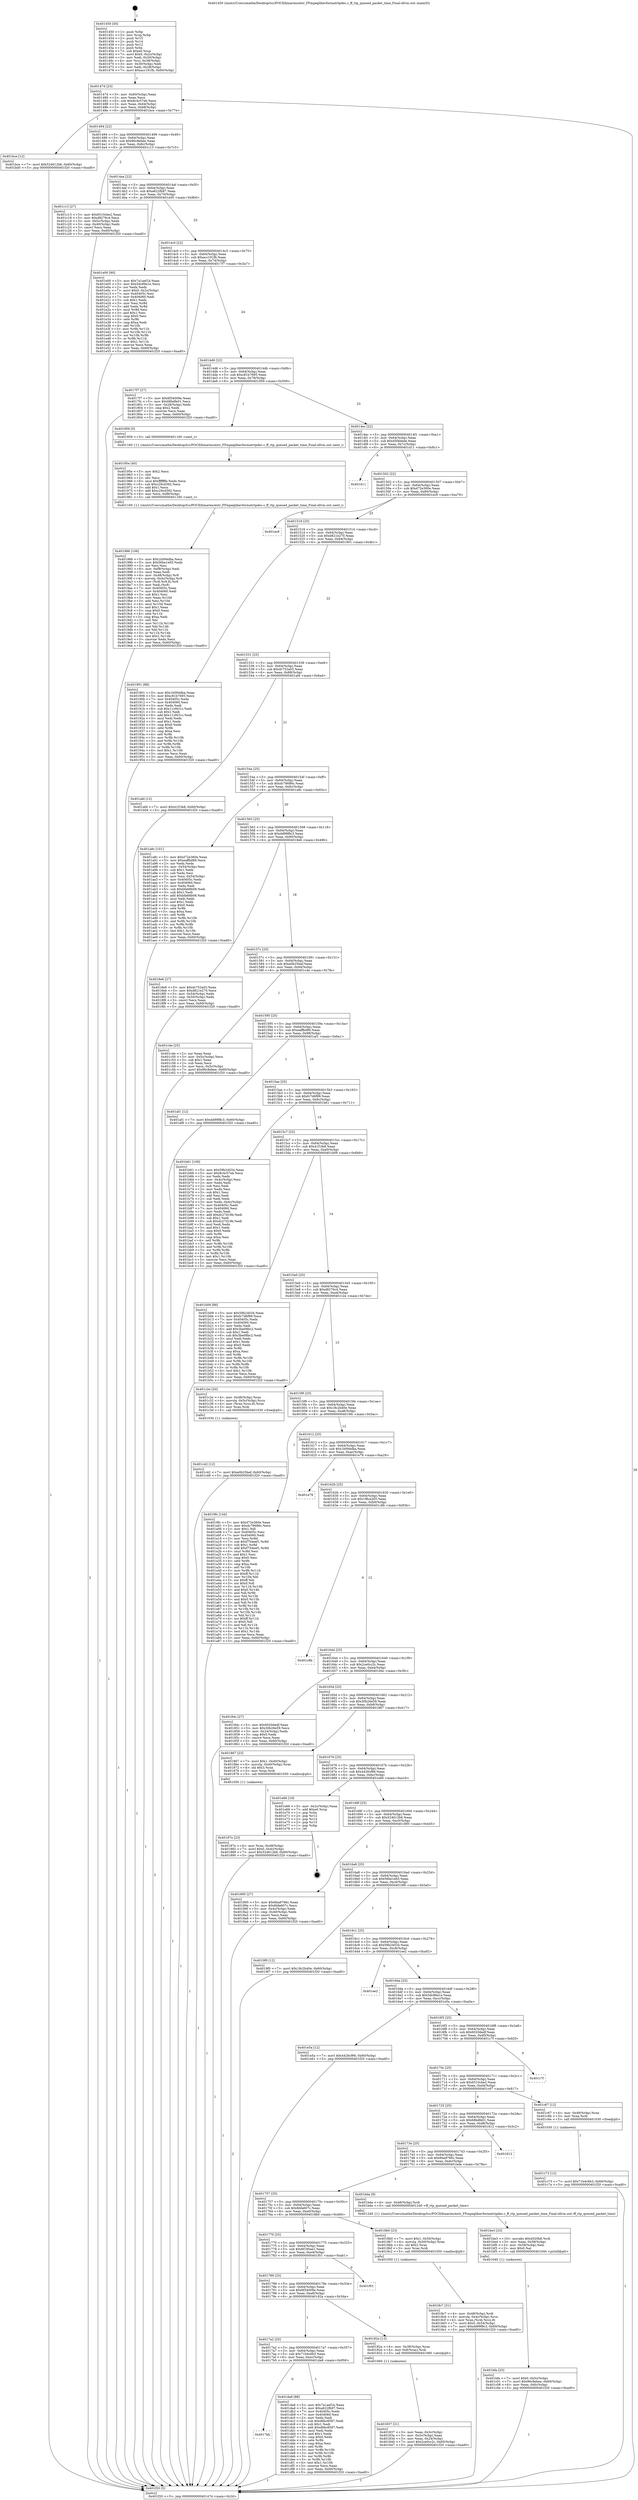 digraph "0x401450" {
  label = "0x401450 (/mnt/c/Users/mathe/Desktop/tcc/POCII/binaries/extr_FFmpeglibavformatrtpdec.c_ff_rtp_queued_packet_time_Final-ollvm.out::main(0))"
  labelloc = "t"
  node[shape=record]

  Entry [label="",width=0.3,height=0.3,shape=circle,fillcolor=black,style=filled]
  "0x40147d" [label="{
     0x40147d [23]\l
     | [instrs]\l
     &nbsp;&nbsp;0x40147d \<+3\>: mov -0x60(%rbp),%eax\l
     &nbsp;&nbsp;0x401480 \<+2\>: mov %eax,%ecx\l
     &nbsp;&nbsp;0x401482 \<+6\>: sub $0x8c4c57eb,%ecx\l
     &nbsp;&nbsp;0x401488 \<+3\>: mov %eax,-0x64(%rbp)\l
     &nbsp;&nbsp;0x40148b \<+3\>: mov %ecx,-0x68(%rbp)\l
     &nbsp;&nbsp;0x40148e \<+6\>: je 0000000000401bce \<main+0x77e\>\l
  }"]
  "0x401bce" [label="{
     0x401bce [12]\l
     | [instrs]\l
     &nbsp;&nbsp;0x401bce \<+7\>: movl $0x524612b6,-0x60(%rbp)\l
     &nbsp;&nbsp;0x401bd5 \<+5\>: jmp 0000000000401f20 \<main+0xad0\>\l
  }"]
  "0x401494" [label="{
     0x401494 [22]\l
     | [instrs]\l
     &nbsp;&nbsp;0x401494 \<+5\>: jmp 0000000000401499 \<main+0x49\>\l
     &nbsp;&nbsp;0x401499 \<+3\>: mov -0x64(%rbp),%eax\l
     &nbsp;&nbsp;0x40149c \<+5\>: sub $0x96c8ebee,%eax\l
     &nbsp;&nbsp;0x4014a1 \<+3\>: mov %eax,-0x6c(%rbp)\l
     &nbsp;&nbsp;0x4014a4 \<+6\>: je 0000000000401c13 \<main+0x7c3\>\l
  }"]
  Exit [label="",width=0.3,height=0.3,shape=circle,fillcolor=black,style=filled,peripheries=2]
  "0x401c13" [label="{
     0x401c13 [27]\l
     | [instrs]\l
     &nbsp;&nbsp;0x401c13 \<+5\>: mov $0x6510cbe2,%eax\l
     &nbsp;&nbsp;0x401c18 \<+5\>: mov $0xd8276c4,%ecx\l
     &nbsp;&nbsp;0x401c1d \<+3\>: mov -0x5c(%rbp),%edx\l
     &nbsp;&nbsp;0x401c20 \<+3\>: cmp -0x40(%rbp),%edx\l
     &nbsp;&nbsp;0x401c23 \<+3\>: cmovl %ecx,%eax\l
     &nbsp;&nbsp;0x401c26 \<+3\>: mov %eax,-0x60(%rbp)\l
     &nbsp;&nbsp;0x401c29 \<+5\>: jmp 0000000000401f20 \<main+0xad0\>\l
  }"]
  "0x4014aa" [label="{
     0x4014aa [22]\l
     | [instrs]\l
     &nbsp;&nbsp;0x4014aa \<+5\>: jmp 00000000004014af \<main+0x5f\>\l
     &nbsp;&nbsp;0x4014af \<+3\>: mov -0x64(%rbp),%eax\l
     &nbsp;&nbsp;0x4014b2 \<+5\>: sub $0xa622fb97,%eax\l
     &nbsp;&nbsp;0x4014b7 \<+3\>: mov %eax,-0x70(%rbp)\l
     &nbsp;&nbsp;0x4014ba \<+6\>: je 0000000000401e00 \<main+0x9b0\>\l
  }"]
  "0x4017bb" [label="{
     0x4017bb\l
  }", style=dashed]
  "0x401e00" [label="{
     0x401e00 [90]\l
     | [instrs]\l
     &nbsp;&nbsp;0x401e00 \<+5\>: mov $0x7a1aef1b,%eax\l
     &nbsp;&nbsp;0x401e05 \<+5\>: mov $0x5dc89a1e,%ecx\l
     &nbsp;&nbsp;0x401e0a \<+2\>: xor %edx,%edx\l
     &nbsp;&nbsp;0x401e0c \<+7\>: movl $0x0,-0x2c(%rbp)\l
     &nbsp;&nbsp;0x401e13 \<+7\>: mov 0x40405c,%esi\l
     &nbsp;&nbsp;0x401e1a \<+7\>: mov 0x404060,%edi\l
     &nbsp;&nbsp;0x401e21 \<+3\>: sub $0x1,%edx\l
     &nbsp;&nbsp;0x401e24 \<+3\>: mov %esi,%r8d\l
     &nbsp;&nbsp;0x401e27 \<+3\>: add %edx,%r8d\l
     &nbsp;&nbsp;0x401e2a \<+4\>: imul %r8d,%esi\l
     &nbsp;&nbsp;0x401e2e \<+3\>: and $0x1,%esi\l
     &nbsp;&nbsp;0x401e31 \<+3\>: cmp $0x0,%esi\l
     &nbsp;&nbsp;0x401e34 \<+4\>: sete %r9b\l
     &nbsp;&nbsp;0x401e38 \<+3\>: cmp $0xa,%edi\l
     &nbsp;&nbsp;0x401e3b \<+4\>: setl %r10b\l
     &nbsp;&nbsp;0x401e3f \<+3\>: mov %r9b,%r11b\l
     &nbsp;&nbsp;0x401e42 \<+3\>: and %r10b,%r11b\l
     &nbsp;&nbsp;0x401e45 \<+3\>: xor %r10b,%r9b\l
     &nbsp;&nbsp;0x401e48 \<+3\>: or %r9b,%r11b\l
     &nbsp;&nbsp;0x401e4b \<+4\>: test $0x1,%r11b\l
     &nbsp;&nbsp;0x401e4f \<+3\>: cmovne %ecx,%eax\l
     &nbsp;&nbsp;0x401e52 \<+3\>: mov %eax,-0x60(%rbp)\l
     &nbsp;&nbsp;0x401e55 \<+5\>: jmp 0000000000401f20 \<main+0xad0\>\l
  }"]
  "0x4014c0" [label="{
     0x4014c0 [22]\l
     | [instrs]\l
     &nbsp;&nbsp;0x4014c0 \<+5\>: jmp 00000000004014c5 \<main+0x75\>\l
     &nbsp;&nbsp;0x4014c5 \<+3\>: mov -0x64(%rbp),%eax\l
     &nbsp;&nbsp;0x4014c8 \<+5\>: sub $0xacc191fb,%eax\l
     &nbsp;&nbsp;0x4014cd \<+3\>: mov %eax,-0x74(%rbp)\l
     &nbsp;&nbsp;0x4014d0 \<+6\>: je 00000000004017f7 \<main+0x3a7\>\l
  }"]
  "0x401da8" [label="{
     0x401da8 [88]\l
     | [instrs]\l
     &nbsp;&nbsp;0x401da8 \<+5\>: mov $0x7a1aef1b,%eax\l
     &nbsp;&nbsp;0x401dad \<+5\>: mov $0xa622fb97,%ecx\l
     &nbsp;&nbsp;0x401db2 \<+7\>: mov 0x40405c,%edx\l
     &nbsp;&nbsp;0x401db9 \<+7\>: mov 0x404060,%esi\l
     &nbsp;&nbsp;0x401dc0 \<+2\>: mov %edx,%edi\l
     &nbsp;&nbsp;0x401dc2 \<+6\>: sub $0xd6bc8587,%edi\l
     &nbsp;&nbsp;0x401dc8 \<+3\>: sub $0x1,%edi\l
     &nbsp;&nbsp;0x401dcb \<+6\>: add $0xd6bc8587,%edi\l
     &nbsp;&nbsp;0x401dd1 \<+3\>: imul %edi,%edx\l
     &nbsp;&nbsp;0x401dd4 \<+3\>: and $0x1,%edx\l
     &nbsp;&nbsp;0x401dd7 \<+3\>: cmp $0x0,%edx\l
     &nbsp;&nbsp;0x401dda \<+4\>: sete %r8b\l
     &nbsp;&nbsp;0x401dde \<+3\>: cmp $0xa,%esi\l
     &nbsp;&nbsp;0x401de1 \<+4\>: setl %r9b\l
     &nbsp;&nbsp;0x401de5 \<+3\>: mov %r8b,%r10b\l
     &nbsp;&nbsp;0x401de8 \<+3\>: and %r9b,%r10b\l
     &nbsp;&nbsp;0x401deb \<+3\>: xor %r9b,%r8b\l
     &nbsp;&nbsp;0x401dee \<+3\>: or %r8b,%r10b\l
     &nbsp;&nbsp;0x401df1 \<+4\>: test $0x1,%r10b\l
     &nbsp;&nbsp;0x401df5 \<+3\>: cmovne %ecx,%eax\l
     &nbsp;&nbsp;0x401df8 \<+3\>: mov %eax,-0x60(%rbp)\l
     &nbsp;&nbsp;0x401dfb \<+5\>: jmp 0000000000401f20 \<main+0xad0\>\l
  }"]
  "0x4017f7" [label="{
     0x4017f7 [27]\l
     | [instrs]\l
     &nbsp;&nbsp;0x4017f7 \<+5\>: mov $0x6f34009e,%eax\l
     &nbsp;&nbsp;0x4017fc \<+5\>: mov $0x68bdfe01,%ecx\l
     &nbsp;&nbsp;0x401801 \<+3\>: mov -0x28(%rbp),%edx\l
     &nbsp;&nbsp;0x401804 \<+3\>: cmp $0x2,%edx\l
     &nbsp;&nbsp;0x401807 \<+3\>: cmovne %ecx,%eax\l
     &nbsp;&nbsp;0x40180a \<+3\>: mov %eax,-0x60(%rbp)\l
     &nbsp;&nbsp;0x40180d \<+5\>: jmp 0000000000401f20 \<main+0xad0\>\l
  }"]
  "0x4014d6" [label="{
     0x4014d6 [22]\l
     | [instrs]\l
     &nbsp;&nbsp;0x4014d6 \<+5\>: jmp 00000000004014db \<main+0x8b\>\l
     &nbsp;&nbsp;0x4014db \<+3\>: mov -0x64(%rbp),%eax\l
     &nbsp;&nbsp;0x4014de \<+5\>: sub $0xc81b7695,%eax\l
     &nbsp;&nbsp;0x4014e3 \<+3\>: mov %eax,-0x78(%rbp)\l
     &nbsp;&nbsp;0x4014e6 \<+6\>: je 0000000000401959 \<main+0x509\>\l
  }"]
  "0x401f20" [label="{
     0x401f20 [5]\l
     | [instrs]\l
     &nbsp;&nbsp;0x401f20 \<+5\>: jmp 000000000040147d \<main+0x2d\>\l
  }"]
  "0x401450" [label="{
     0x401450 [45]\l
     | [instrs]\l
     &nbsp;&nbsp;0x401450 \<+1\>: push %rbp\l
     &nbsp;&nbsp;0x401451 \<+3\>: mov %rsp,%rbp\l
     &nbsp;&nbsp;0x401454 \<+2\>: push %r15\l
     &nbsp;&nbsp;0x401456 \<+2\>: push %r14\l
     &nbsp;&nbsp;0x401458 \<+2\>: push %r12\l
     &nbsp;&nbsp;0x40145a \<+1\>: push %rbx\l
     &nbsp;&nbsp;0x40145b \<+7\>: sub $0xe0,%rsp\l
     &nbsp;&nbsp;0x401462 \<+7\>: movl $0x0,-0x2c(%rbp)\l
     &nbsp;&nbsp;0x401469 \<+3\>: mov %edi,-0x30(%rbp)\l
     &nbsp;&nbsp;0x40146c \<+4\>: mov %rsi,-0x38(%rbp)\l
     &nbsp;&nbsp;0x401470 \<+3\>: mov -0x30(%rbp),%edi\l
     &nbsp;&nbsp;0x401473 \<+3\>: mov %edi,-0x28(%rbp)\l
     &nbsp;&nbsp;0x401476 \<+7\>: movl $0xacc191fb,-0x60(%rbp)\l
  }"]
  "0x401c73" [label="{
     0x401c73 [12]\l
     | [instrs]\l
     &nbsp;&nbsp;0x401c73 \<+7\>: movl $0x71b4c6b3,-0x60(%rbp)\l
     &nbsp;&nbsp;0x401c7a \<+5\>: jmp 0000000000401f20 \<main+0xad0\>\l
  }"]
  "0x401959" [label="{
     0x401959 [5]\l
     | [instrs]\l
     &nbsp;&nbsp;0x401959 \<+5\>: call 0000000000401160 \<next_i\>\l
     | [calls]\l
     &nbsp;&nbsp;0x401160 \{1\} (/mnt/c/Users/mathe/Desktop/tcc/POCII/binaries/extr_FFmpeglibavformatrtpdec.c_ff_rtp_queued_packet_time_Final-ollvm.out::next_i)\l
  }"]
  "0x4014ec" [label="{
     0x4014ec [22]\l
     | [instrs]\l
     &nbsp;&nbsp;0x4014ec \<+5\>: jmp 00000000004014f1 \<main+0xa1\>\l
     &nbsp;&nbsp;0x4014f1 \<+3\>: mov -0x64(%rbp),%eax\l
     &nbsp;&nbsp;0x4014f4 \<+5\>: sub $0xd5f4bbde,%eax\l
     &nbsp;&nbsp;0x4014f9 \<+3\>: mov %eax,-0x7c(%rbp)\l
     &nbsp;&nbsp;0x4014fc \<+6\>: je 0000000000401d11 \<main+0x8c1\>\l
  }"]
  "0x401c42" [label="{
     0x401c42 [12]\l
     | [instrs]\l
     &nbsp;&nbsp;0x401c42 \<+7\>: movl $0xe0b25baf,-0x60(%rbp)\l
     &nbsp;&nbsp;0x401c49 \<+5\>: jmp 0000000000401f20 \<main+0xad0\>\l
  }"]
  "0x401d11" [label="{
     0x401d11\l
  }", style=dashed]
  "0x401502" [label="{
     0x401502 [22]\l
     | [instrs]\l
     &nbsp;&nbsp;0x401502 \<+5\>: jmp 0000000000401507 \<main+0xb7\>\l
     &nbsp;&nbsp;0x401507 \<+3\>: mov -0x64(%rbp),%eax\l
     &nbsp;&nbsp;0x40150a \<+5\>: sub $0xd72e360e,%eax\l
     &nbsp;&nbsp;0x40150f \<+3\>: mov %eax,-0x80(%rbp)\l
     &nbsp;&nbsp;0x401512 \<+6\>: je 0000000000401ec9 \<main+0xa79\>\l
  }"]
  "0x401bfa" [label="{
     0x401bfa [25]\l
     | [instrs]\l
     &nbsp;&nbsp;0x401bfa \<+7\>: movl $0x0,-0x5c(%rbp)\l
     &nbsp;&nbsp;0x401c01 \<+7\>: movl $0x96c8ebee,-0x60(%rbp)\l
     &nbsp;&nbsp;0x401c08 \<+6\>: mov %eax,-0xfc(%rbp)\l
     &nbsp;&nbsp;0x401c0e \<+5\>: jmp 0000000000401f20 \<main+0xad0\>\l
  }"]
  "0x401ec9" [label="{
     0x401ec9\l
  }", style=dashed]
  "0x401518" [label="{
     0x401518 [25]\l
     | [instrs]\l
     &nbsp;&nbsp;0x401518 \<+5\>: jmp 000000000040151d \<main+0xcd\>\l
     &nbsp;&nbsp;0x40151d \<+3\>: mov -0x64(%rbp),%eax\l
     &nbsp;&nbsp;0x401520 \<+5\>: sub $0xd821e270,%eax\l
     &nbsp;&nbsp;0x401525 \<+6\>: mov %eax,-0x84(%rbp)\l
     &nbsp;&nbsp;0x40152b \<+6\>: je 0000000000401901 \<main+0x4b1\>\l
  }"]
  "0x401be3" [label="{
     0x401be3 [23]\l
     | [instrs]\l
     &nbsp;&nbsp;0x401be3 \<+10\>: movabs $0x4020b6,%rdi\l
     &nbsp;&nbsp;0x401bed \<+3\>: mov %eax,-0x58(%rbp)\l
     &nbsp;&nbsp;0x401bf0 \<+3\>: mov -0x58(%rbp),%esi\l
     &nbsp;&nbsp;0x401bf3 \<+2\>: mov $0x0,%al\l
     &nbsp;&nbsp;0x401bf5 \<+5\>: call 0000000000401040 \<printf@plt\>\l
     | [calls]\l
     &nbsp;&nbsp;0x401040 \{1\} (unknown)\l
  }"]
  "0x401901" [label="{
     0x401901 [88]\l
     | [instrs]\l
     &nbsp;&nbsp;0x401901 \<+5\>: mov $0x1b094dba,%eax\l
     &nbsp;&nbsp;0x401906 \<+5\>: mov $0xc81b7695,%ecx\l
     &nbsp;&nbsp;0x40190b \<+7\>: mov 0x40405c,%edx\l
     &nbsp;&nbsp;0x401912 \<+7\>: mov 0x404060,%esi\l
     &nbsp;&nbsp;0x401919 \<+2\>: mov %edx,%edi\l
     &nbsp;&nbsp;0x40191b \<+6\>: sub $0x11cf431c,%edi\l
     &nbsp;&nbsp;0x401921 \<+3\>: sub $0x1,%edi\l
     &nbsp;&nbsp;0x401924 \<+6\>: add $0x11cf431c,%edi\l
     &nbsp;&nbsp;0x40192a \<+3\>: imul %edi,%edx\l
     &nbsp;&nbsp;0x40192d \<+3\>: and $0x1,%edx\l
     &nbsp;&nbsp;0x401930 \<+3\>: cmp $0x0,%edx\l
     &nbsp;&nbsp;0x401933 \<+4\>: sete %r8b\l
     &nbsp;&nbsp;0x401937 \<+3\>: cmp $0xa,%esi\l
     &nbsp;&nbsp;0x40193a \<+4\>: setl %r9b\l
     &nbsp;&nbsp;0x40193e \<+3\>: mov %r8b,%r10b\l
     &nbsp;&nbsp;0x401941 \<+3\>: and %r9b,%r10b\l
     &nbsp;&nbsp;0x401944 \<+3\>: xor %r9b,%r8b\l
     &nbsp;&nbsp;0x401947 \<+3\>: or %r8b,%r10b\l
     &nbsp;&nbsp;0x40194a \<+4\>: test $0x1,%r10b\l
     &nbsp;&nbsp;0x40194e \<+3\>: cmovne %ecx,%eax\l
     &nbsp;&nbsp;0x401951 \<+3\>: mov %eax,-0x60(%rbp)\l
     &nbsp;&nbsp;0x401954 \<+5\>: jmp 0000000000401f20 \<main+0xad0\>\l
  }"]
  "0x401531" [label="{
     0x401531 [25]\l
     | [instrs]\l
     &nbsp;&nbsp;0x401531 \<+5\>: jmp 0000000000401536 \<main+0xe6\>\l
     &nbsp;&nbsp;0x401536 \<+3\>: mov -0x64(%rbp),%eax\l
     &nbsp;&nbsp;0x401539 \<+5\>: sub $0xdc752a03,%eax\l
     &nbsp;&nbsp;0x40153e \<+6\>: mov %eax,-0x88(%rbp)\l
     &nbsp;&nbsp;0x401544 \<+6\>: je 0000000000401afd \<main+0x6ad\>\l
  }"]
  "0x401986" [label="{
     0x401986 [106]\l
     | [instrs]\l
     &nbsp;&nbsp;0x401986 \<+5\>: mov $0x1b094dba,%ecx\l
     &nbsp;&nbsp;0x40198b \<+5\>: mov $0x56be1e65,%edx\l
     &nbsp;&nbsp;0x401990 \<+2\>: xor %esi,%esi\l
     &nbsp;&nbsp;0x401992 \<+6\>: mov -0xf8(%rbp),%edi\l
     &nbsp;&nbsp;0x401998 \<+3\>: imul %eax,%edi\l
     &nbsp;&nbsp;0x40199b \<+4\>: mov -0x48(%rbp),%r8\l
     &nbsp;&nbsp;0x40199f \<+4\>: movslq -0x4c(%rbp),%r9\l
     &nbsp;&nbsp;0x4019a3 \<+4\>: mov (%r8,%r9,8),%r8\l
     &nbsp;&nbsp;0x4019a7 \<+3\>: mov %edi,(%r8)\l
     &nbsp;&nbsp;0x4019aa \<+7\>: mov 0x40405c,%eax\l
     &nbsp;&nbsp;0x4019b1 \<+7\>: mov 0x404060,%edi\l
     &nbsp;&nbsp;0x4019b8 \<+3\>: sub $0x1,%esi\l
     &nbsp;&nbsp;0x4019bb \<+3\>: mov %eax,%r10d\l
     &nbsp;&nbsp;0x4019be \<+3\>: add %esi,%r10d\l
     &nbsp;&nbsp;0x4019c1 \<+4\>: imul %r10d,%eax\l
     &nbsp;&nbsp;0x4019c5 \<+3\>: and $0x1,%eax\l
     &nbsp;&nbsp;0x4019c8 \<+3\>: cmp $0x0,%eax\l
     &nbsp;&nbsp;0x4019cb \<+4\>: sete %r11b\l
     &nbsp;&nbsp;0x4019cf \<+3\>: cmp $0xa,%edi\l
     &nbsp;&nbsp;0x4019d2 \<+3\>: setl %bl\l
     &nbsp;&nbsp;0x4019d5 \<+3\>: mov %r11b,%r14b\l
     &nbsp;&nbsp;0x4019d8 \<+3\>: and %bl,%r14b\l
     &nbsp;&nbsp;0x4019db \<+3\>: xor %bl,%r11b\l
     &nbsp;&nbsp;0x4019de \<+3\>: or %r11b,%r14b\l
     &nbsp;&nbsp;0x4019e1 \<+4\>: test $0x1,%r14b\l
     &nbsp;&nbsp;0x4019e5 \<+3\>: cmovne %edx,%ecx\l
     &nbsp;&nbsp;0x4019e8 \<+3\>: mov %ecx,-0x60(%rbp)\l
     &nbsp;&nbsp;0x4019eb \<+5\>: jmp 0000000000401f20 \<main+0xad0\>\l
  }"]
  "0x401afd" [label="{
     0x401afd [12]\l
     | [instrs]\l
     &nbsp;&nbsp;0x401afd \<+7\>: movl $0x41f1fe8,-0x60(%rbp)\l
     &nbsp;&nbsp;0x401b04 \<+5\>: jmp 0000000000401f20 \<main+0xad0\>\l
  }"]
  "0x40154a" [label="{
     0x40154a [25]\l
     | [instrs]\l
     &nbsp;&nbsp;0x40154a \<+5\>: jmp 000000000040154f \<main+0xff\>\l
     &nbsp;&nbsp;0x40154f \<+3\>: mov -0x64(%rbp),%eax\l
     &nbsp;&nbsp;0x401552 \<+5\>: sub $0xdc78686c,%eax\l
     &nbsp;&nbsp;0x401557 \<+6\>: mov %eax,-0x8c(%rbp)\l
     &nbsp;&nbsp;0x40155d \<+6\>: je 0000000000401a8c \<main+0x63c\>\l
  }"]
  "0x40195e" [label="{
     0x40195e [40]\l
     | [instrs]\l
     &nbsp;&nbsp;0x40195e \<+5\>: mov $0x2,%ecx\l
     &nbsp;&nbsp;0x401963 \<+1\>: cltd\l
     &nbsp;&nbsp;0x401964 \<+2\>: idiv %ecx\l
     &nbsp;&nbsp;0x401966 \<+6\>: imul $0xfffffffe,%edx,%ecx\l
     &nbsp;&nbsp;0x40196c \<+6\>: sub $0xc29cd392,%ecx\l
     &nbsp;&nbsp;0x401972 \<+3\>: add $0x1,%ecx\l
     &nbsp;&nbsp;0x401975 \<+6\>: add $0xc29cd392,%ecx\l
     &nbsp;&nbsp;0x40197b \<+6\>: mov %ecx,-0xf8(%rbp)\l
     &nbsp;&nbsp;0x401981 \<+5\>: call 0000000000401160 \<next_i\>\l
     | [calls]\l
     &nbsp;&nbsp;0x401160 \{1\} (/mnt/c/Users/mathe/Desktop/tcc/POCII/binaries/extr_FFmpeglibavformatrtpdec.c_ff_rtp_queued_packet_time_Final-ollvm.out::next_i)\l
  }"]
  "0x401a8c" [label="{
     0x401a8c [101]\l
     | [instrs]\l
     &nbsp;&nbsp;0x401a8c \<+5\>: mov $0xd72e360e,%eax\l
     &nbsp;&nbsp;0x401a91 \<+5\>: mov $0xeaffbd89,%ecx\l
     &nbsp;&nbsp;0x401a96 \<+2\>: xor %edx,%edx\l
     &nbsp;&nbsp;0x401a98 \<+3\>: mov -0x54(%rbp),%esi\l
     &nbsp;&nbsp;0x401a9b \<+3\>: sub $0x1,%edx\l
     &nbsp;&nbsp;0x401a9e \<+2\>: sub %edx,%esi\l
     &nbsp;&nbsp;0x401aa0 \<+3\>: mov %esi,-0x54(%rbp)\l
     &nbsp;&nbsp;0x401aa3 \<+7\>: mov 0x40405c,%edx\l
     &nbsp;&nbsp;0x401aaa \<+7\>: mov 0x404060,%esi\l
     &nbsp;&nbsp;0x401ab1 \<+2\>: mov %edx,%edi\l
     &nbsp;&nbsp;0x401ab3 \<+6\>: sub $0xbfa68b08,%edi\l
     &nbsp;&nbsp;0x401ab9 \<+3\>: sub $0x1,%edi\l
     &nbsp;&nbsp;0x401abc \<+6\>: add $0xbfa68b08,%edi\l
     &nbsp;&nbsp;0x401ac2 \<+3\>: imul %edi,%edx\l
     &nbsp;&nbsp;0x401ac5 \<+3\>: and $0x1,%edx\l
     &nbsp;&nbsp;0x401ac8 \<+3\>: cmp $0x0,%edx\l
     &nbsp;&nbsp;0x401acb \<+4\>: sete %r8b\l
     &nbsp;&nbsp;0x401acf \<+3\>: cmp $0xa,%esi\l
     &nbsp;&nbsp;0x401ad2 \<+4\>: setl %r9b\l
     &nbsp;&nbsp;0x401ad6 \<+3\>: mov %r8b,%r10b\l
     &nbsp;&nbsp;0x401ad9 \<+3\>: and %r9b,%r10b\l
     &nbsp;&nbsp;0x401adc \<+3\>: xor %r9b,%r8b\l
     &nbsp;&nbsp;0x401adf \<+3\>: or %r8b,%r10b\l
     &nbsp;&nbsp;0x401ae2 \<+4\>: test $0x1,%r10b\l
     &nbsp;&nbsp;0x401ae6 \<+3\>: cmovne %ecx,%eax\l
     &nbsp;&nbsp;0x401ae9 \<+3\>: mov %eax,-0x60(%rbp)\l
     &nbsp;&nbsp;0x401aec \<+5\>: jmp 0000000000401f20 \<main+0xad0\>\l
  }"]
  "0x401563" [label="{
     0x401563 [25]\l
     | [instrs]\l
     &nbsp;&nbsp;0x401563 \<+5\>: jmp 0000000000401568 \<main+0x118\>\l
     &nbsp;&nbsp;0x401568 \<+3\>: mov -0x64(%rbp),%eax\l
     &nbsp;&nbsp;0x40156b \<+5\>: sub $0xdd99f8c3,%eax\l
     &nbsp;&nbsp;0x401570 \<+6\>: mov %eax,-0x90(%rbp)\l
     &nbsp;&nbsp;0x401576 \<+6\>: je 00000000004018e6 \<main+0x496\>\l
  }"]
  "0x4018c7" [label="{
     0x4018c7 [31]\l
     | [instrs]\l
     &nbsp;&nbsp;0x4018c7 \<+4\>: mov -0x48(%rbp),%rdi\l
     &nbsp;&nbsp;0x4018cb \<+4\>: movslq -0x4c(%rbp),%rcx\l
     &nbsp;&nbsp;0x4018cf \<+4\>: mov %rax,(%rdi,%rcx,8)\l
     &nbsp;&nbsp;0x4018d3 \<+7\>: movl $0x0,-0x54(%rbp)\l
     &nbsp;&nbsp;0x4018da \<+7\>: movl $0xdd99f8c3,-0x60(%rbp)\l
     &nbsp;&nbsp;0x4018e1 \<+5\>: jmp 0000000000401f20 \<main+0xad0\>\l
  }"]
  "0x4018e6" [label="{
     0x4018e6 [27]\l
     | [instrs]\l
     &nbsp;&nbsp;0x4018e6 \<+5\>: mov $0xdc752a03,%eax\l
     &nbsp;&nbsp;0x4018eb \<+5\>: mov $0xd821e270,%ecx\l
     &nbsp;&nbsp;0x4018f0 \<+3\>: mov -0x54(%rbp),%edx\l
     &nbsp;&nbsp;0x4018f3 \<+3\>: cmp -0x50(%rbp),%edx\l
     &nbsp;&nbsp;0x4018f6 \<+3\>: cmovl %ecx,%eax\l
     &nbsp;&nbsp;0x4018f9 \<+3\>: mov %eax,-0x60(%rbp)\l
     &nbsp;&nbsp;0x4018fc \<+5\>: jmp 0000000000401f20 \<main+0xad0\>\l
  }"]
  "0x40157c" [label="{
     0x40157c [25]\l
     | [instrs]\l
     &nbsp;&nbsp;0x40157c \<+5\>: jmp 0000000000401581 \<main+0x131\>\l
     &nbsp;&nbsp;0x401581 \<+3\>: mov -0x64(%rbp),%eax\l
     &nbsp;&nbsp;0x401584 \<+5\>: sub $0xe0b25baf,%eax\l
     &nbsp;&nbsp;0x401589 \<+6\>: mov %eax,-0x94(%rbp)\l
     &nbsp;&nbsp;0x40158f \<+6\>: je 0000000000401c4e \<main+0x7fe\>\l
  }"]
  "0x40187e" [label="{
     0x40187e [23]\l
     | [instrs]\l
     &nbsp;&nbsp;0x40187e \<+4\>: mov %rax,-0x48(%rbp)\l
     &nbsp;&nbsp;0x401882 \<+7\>: movl $0x0,-0x4c(%rbp)\l
     &nbsp;&nbsp;0x401889 \<+7\>: movl $0x524612b6,-0x60(%rbp)\l
     &nbsp;&nbsp;0x401890 \<+5\>: jmp 0000000000401f20 \<main+0xad0\>\l
  }"]
  "0x401c4e" [label="{
     0x401c4e [25]\l
     | [instrs]\l
     &nbsp;&nbsp;0x401c4e \<+2\>: xor %eax,%eax\l
     &nbsp;&nbsp;0x401c50 \<+3\>: mov -0x5c(%rbp),%ecx\l
     &nbsp;&nbsp;0x401c53 \<+3\>: sub $0x1,%eax\l
     &nbsp;&nbsp;0x401c56 \<+2\>: sub %eax,%ecx\l
     &nbsp;&nbsp;0x401c58 \<+3\>: mov %ecx,-0x5c(%rbp)\l
     &nbsp;&nbsp;0x401c5b \<+7\>: movl $0x96c8ebee,-0x60(%rbp)\l
     &nbsp;&nbsp;0x401c62 \<+5\>: jmp 0000000000401f20 \<main+0xad0\>\l
  }"]
  "0x401595" [label="{
     0x401595 [25]\l
     | [instrs]\l
     &nbsp;&nbsp;0x401595 \<+5\>: jmp 000000000040159a \<main+0x14a\>\l
     &nbsp;&nbsp;0x40159a \<+3\>: mov -0x64(%rbp),%eax\l
     &nbsp;&nbsp;0x40159d \<+5\>: sub $0xeaffbd89,%eax\l
     &nbsp;&nbsp;0x4015a2 \<+6\>: mov %eax,-0x98(%rbp)\l
     &nbsp;&nbsp;0x4015a8 \<+6\>: je 0000000000401af1 \<main+0x6a1\>\l
  }"]
  "0x401837" [label="{
     0x401837 [21]\l
     | [instrs]\l
     &nbsp;&nbsp;0x401837 \<+3\>: mov %eax,-0x3c(%rbp)\l
     &nbsp;&nbsp;0x40183a \<+3\>: mov -0x3c(%rbp),%eax\l
     &nbsp;&nbsp;0x40183d \<+3\>: mov %eax,-0x24(%rbp)\l
     &nbsp;&nbsp;0x401840 \<+7\>: movl $0x2ce0cc2c,-0x60(%rbp)\l
     &nbsp;&nbsp;0x401847 \<+5\>: jmp 0000000000401f20 \<main+0xad0\>\l
  }"]
  "0x401af1" [label="{
     0x401af1 [12]\l
     | [instrs]\l
     &nbsp;&nbsp;0x401af1 \<+7\>: movl $0xdd99f8c3,-0x60(%rbp)\l
     &nbsp;&nbsp;0x401af8 \<+5\>: jmp 0000000000401f20 \<main+0xad0\>\l
  }"]
  "0x4015ae" [label="{
     0x4015ae [25]\l
     | [instrs]\l
     &nbsp;&nbsp;0x4015ae \<+5\>: jmp 00000000004015b3 \<main+0x163\>\l
     &nbsp;&nbsp;0x4015b3 \<+3\>: mov -0x64(%rbp),%eax\l
     &nbsp;&nbsp;0x4015b6 \<+5\>: sub $0xfc7d6f99,%eax\l
     &nbsp;&nbsp;0x4015bb \<+6\>: mov %eax,-0x9c(%rbp)\l
     &nbsp;&nbsp;0x4015c1 \<+6\>: je 0000000000401b61 \<main+0x711\>\l
  }"]
  "0x4017a2" [label="{
     0x4017a2 [25]\l
     | [instrs]\l
     &nbsp;&nbsp;0x4017a2 \<+5\>: jmp 00000000004017a7 \<main+0x357\>\l
     &nbsp;&nbsp;0x4017a7 \<+3\>: mov -0x64(%rbp),%eax\l
     &nbsp;&nbsp;0x4017aa \<+5\>: sub $0x71b4c6b3,%eax\l
     &nbsp;&nbsp;0x4017af \<+6\>: mov %eax,-0xec(%rbp)\l
     &nbsp;&nbsp;0x4017b5 \<+6\>: je 0000000000401da8 \<main+0x958\>\l
  }"]
  "0x401b61" [label="{
     0x401b61 [109]\l
     | [instrs]\l
     &nbsp;&nbsp;0x401b61 \<+5\>: mov $0x59b24034,%eax\l
     &nbsp;&nbsp;0x401b66 \<+5\>: mov $0x8c4c57eb,%ecx\l
     &nbsp;&nbsp;0x401b6b \<+2\>: xor %edx,%edx\l
     &nbsp;&nbsp;0x401b6d \<+3\>: mov -0x4c(%rbp),%esi\l
     &nbsp;&nbsp;0x401b70 \<+2\>: mov %edx,%edi\l
     &nbsp;&nbsp;0x401b72 \<+2\>: sub %esi,%edi\l
     &nbsp;&nbsp;0x401b74 \<+2\>: mov %edx,%esi\l
     &nbsp;&nbsp;0x401b76 \<+3\>: sub $0x1,%esi\l
     &nbsp;&nbsp;0x401b79 \<+2\>: add %esi,%edi\l
     &nbsp;&nbsp;0x401b7b \<+2\>: sub %edi,%edx\l
     &nbsp;&nbsp;0x401b7d \<+3\>: mov %edx,-0x4c(%rbp)\l
     &nbsp;&nbsp;0x401b80 \<+7\>: mov 0x40405c,%edx\l
     &nbsp;&nbsp;0x401b87 \<+7\>: mov 0x404060,%esi\l
     &nbsp;&nbsp;0x401b8e \<+2\>: mov %edx,%edi\l
     &nbsp;&nbsp;0x401b90 \<+6\>: add $0xdc27d19b,%edi\l
     &nbsp;&nbsp;0x401b96 \<+3\>: sub $0x1,%edi\l
     &nbsp;&nbsp;0x401b99 \<+6\>: sub $0xdc27d19b,%edi\l
     &nbsp;&nbsp;0x401b9f \<+3\>: imul %edi,%edx\l
     &nbsp;&nbsp;0x401ba2 \<+3\>: and $0x1,%edx\l
     &nbsp;&nbsp;0x401ba5 \<+3\>: cmp $0x0,%edx\l
     &nbsp;&nbsp;0x401ba8 \<+4\>: sete %r8b\l
     &nbsp;&nbsp;0x401bac \<+3\>: cmp $0xa,%esi\l
     &nbsp;&nbsp;0x401baf \<+4\>: setl %r9b\l
     &nbsp;&nbsp;0x401bb3 \<+3\>: mov %r8b,%r10b\l
     &nbsp;&nbsp;0x401bb6 \<+3\>: and %r9b,%r10b\l
     &nbsp;&nbsp;0x401bb9 \<+3\>: xor %r9b,%r8b\l
     &nbsp;&nbsp;0x401bbc \<+3\>: or %r8b,%r10b\l
     &nbsp;&nbsp;0x401bbf \<+4\>: test $0x1,%r10b\l
     &nbsp;&nbsp;0x401bc3 \<+3\>: cmovne %ecx,%eax\l
     &nbsp;&nbsp;0x401bc6 \<+3\>: mov %eax,-0x60(%rbp)\l
     &nbsp;&nbsp;0x401bc9 \<+5\>: jmp 0000000000401f20 \<main+0xad0\>\l
  }"]
  "0x4015c7" [label="{
     0x4015c7 [25]\l
     | [instrs]\l
     &nbsp;&nbsp;0x4015c7 \<+5\>: jmp 00000000004015cc \<main+0x17c\>\l
     &nbsp;&nbsp;0x4015cc \<+3\>: mov -0x64(%rbp),%eax\l
     &nbsp;&nbsp;0x4015cf \<+5\>: sub $0x41f1fe8,%eax\l
     &nbsp;&nbsp;0x4015d4 \<+6\>: mov %eax,-0xa0(%rbp)\l
     &nbsp;&nbsp;0x4015da \<+6\>: je 0000000000401b09 \<main+0x6b9\>\l
  }"]
  "0x40182a" [label="{
     0x40182a [13]\l
     | [instrs]\l
     &nbsp;&nbsp;0x40182a \<+4\>: mov -0x38(%rbp),%rax\l
     &nbsp;&nbsp;0x40182e \<+4\>: mov 0x8(%rax),%rdi\l
     &nbsp;&nbsp;0x401832 \<+5\>: call 0000000000401060 \<atoi@plt\>\l
     | [calls]\l
     &nbsp;&nbsp;0x401060 \{1\} (unknown)\l
  }"]
  "0x401b09" [label="{
     0x401b09 [88]\l
     | [instrs]\l
     &nbsp;&nbsp;0x401b09 \<+5\>: mov $0x59b24034,%eax\l
     &nbsp;&nbsp;0x401b0e \<+5\>: mov $0xfc7d6f99,%ecx\l
     &nbsp;&nbsp;0x401b13 \<+7\>: mov 0x40405c,%edx\l
     &nbsp;&nbsp;0x401b1a \<+7\>: mov 0x404060,%esi\l
     &nbsp;&nbsp;0x401b21 \<+2\>: mov %edx,%edi\l
     &nbsp;&nbsp;0x401b23 \<+6\>: add $0x3be08bc2,%edi\l
     &nbsp;&nbsp;0x401b29 \<+3\>: sub $0x1,%edi\l
     &nbsp;&nbsp;0x401b2c \<+6\>: sub $0x3be08bc2,%edi\l
     &nbsp;&nbsp;0x401b32 \<+3\>: imul %edi,%edx\l
     &nbsp;&nbsp;0x401b35 \<+3\>: and $0x1,%edx\l
     &nbsp;&nbsp;0x401b38 \<+3\>: cmp $0x0,%edx\l
     &nbsp;&nbsp;0x401b3b \<+4\>: sete %r8b\l
     &nbsp;&nbsp;0x401b3f \<+3\>: cmp $0xa,%esi\l
     &nbsp;&nbsp;0x401b42 \<+4\>: setl %r9b\l
     &nbsp;&nbsp;0x401b46 \<+3\>: mov %r8b,%r10b\l
     &nbsp;&nbsp;0x401b49 \<+3\>: and %r9b,%r10b\l
     &nbsp;&nbsp;0x401b4c \<+3\>: xor %r9b,%r8b\l
     &nbsp;&nbsp;0x401b4f \<+3\>: or %r8b,%r10b\l
     &nbsp;&nbsp;0x401b52 \<+4\>: test $0x1,%r10b\l
     &nbsp;&nbsp;0x401b56 \<+3\>: cmovne %ecx,%eax\l
     &nbsp;&nbsp;0x401b59 \<+3\>: mov %eax,-0x60(%rbp)\l
     &nbsp;&nbsp;0x401b5c \<+5\>: jmp 0000000000401f20 \<main+0xad0\>\l
  }"]
  "0x4015e0" [label="{
     0x4015e0 [25]\l
     | [instrs]\l
     &nbsp;&nbsp;0x4015e0 \<+5\>: jmp 00000000004015e5 \<main+0x195\>\l
     &nbsp;&nbsp;0x4015e5 \<+3\>: mov -0x64(%rbp),%eax\l
     &nbsp;&nbsp;0x4015e8 \<+5\>: sub $0xd8276c4,%eax\l
     &nbsp;&nbsp;0x4015ed \<+6\>: mov %eax,-0xa4(%rbp)\l
     &nbsp;&nbsp;0x4015f3 \<+6\>: je 0000000000401c2e \<main+0x7de\>\l
  }"]
  "0x401789" [label="{
     0x401789 [25]\l
     | [instrs]\l
     &nbsp;&nbsp;0x401789 \<+5\>: jmp 000000000040178e \<main+0x33e\>\l
     &nbsp;&nbsp;0x40178e \<+3\>: mov -0x64(%rbp),%eax\l
     &nbsp;&nbsp;0x401791 \<+5\>: sub $0x6f34009e,%eax\l
     &nbsp;&nbsp;0x401796 \<+6\>: mov %eax,-0xe8(%rbp)\l
     &nbsp;&nbsp;0x40179c \<+6\>: je 000000000040182a \<main+0x3da\>\l
  }"]
  "0x401c2e" [label="{
     0x401c2e [20]\l
     | [instrs]\l
     &nbsp;&nbsp;0x401c2e \<+4\>: mov -0x48(%rbp),%rax\l
     &nbsp;&nbsp;0x401c32 \<+4\>: movslq -0x5c(%rbp),%rcx\l
     &nbsp;&nbsp;0x401c36 \<+4\>: mov (%rax,%rcx,8),%rax\l
     &nbsp;&nbsp;0x401c3a \<+3\>: mov %rax,%rdi\l
     &nbsp;&nbsp;0x401c3d \<+5\>: call 0000000000401030 \<free@plt\>\l
     | [calls]\l
     &nbsp;&nbsp;0x401030 \{1\} (unknown)\l
  }"]
  "0x4015f9" [label="{
     0x4015f9 [25]\l
     | [instrs]\l
     &nbsp;&nbsp;0x4015f9 \<+5\>: jmp 00000000004015fe \<main+0x1ae\>\l
     &nbsp;&nbsp;0x4015fe \<+3\>: mov -0x64(%rbp),%eax\l
     &nbsp;&nbsp;0x401601 \<+5\>: sub $0x18c2b40e,%eax\l
     &nbsp;&nbsp;0x401606 \<+6\>: mov %eax,-0xa8(%rbp)\l
     &nbsp;&nbsp;0x40160c \<+6\>: je 00000000004019fc \<main+0x5ac\>\l
  }"]
  "0x401f01" [label="{
     0x401f01\l
  }", style=dashed]
  "0x4019fc" [label="{
     0x4019fc [144]\l
     | [instrs]\l
     &nbsp;&nbsp;0x4019fc \<+5\>: mov $0xd72e360e,%eax\l
     &nbsp;&nbsp;0x401a01 \<+5\>: mov $0xdc78686c,%ecx\l
     &nbsp;&nbsp;0x401a06 \<+2\>: mov $0x1,%dl\l
     &nbsp;&nbsp;0x401a08 \<+7\>: mov 0x40405c,%esi\l
     &nbsp;&nbsp;0x401a0f \<+7\>: mov 0x404060,%edi\l
     &nbsp;&nbsp;0x401a16 \<+3\>: mov %esi,%r8d\l
     &nbsp;&nbsp;0x401a19 \<+7\>: sub $0xf754eef1,%r8d\l
     &nbsp;&nbsp;0x401a20 \<+4\>: sub $0x1,%r8d\l
     &nbsp;&nbsp;0x401a24 \<+7\>: add $0xf754eef1,%r8d\l
     &nbsp;&nbsp;0x401a2b \<+4\>: imul %r8d,%esi\l
     &nbsp;&nbsp;0x401a2f \<+3\>: and $0x1,%esi\l
     &nbsp;&nbsp;0x401a32 \<+3\>: cmp $0x0,%esi\l
     &nbsp;&nbsp;0x401a35 \<+4\>: sete %r9b\l
     &nbsp;&nbsp;0x401a39 \<+3\>: cmp $0xa,%edi\l
     &nbsp;&nbsp;0x401a3c \<+4\>: setl %r10b\l
     &nbsp;&nbsp;0x401a40 \<+3\>: mov %r9b,%r11b\l
     &nbsp;&nbsp;0x401a43 \<+4\>: xor $0xff,%r11b\l
     &nbsp;&nbsp;0x401a47 \<+3\>: mov %r10b,%bl\l
     &nbsp;&nbsp;0x401a4a \<+3\>: xor $0xff,%bl\l
     &nbsp;&nbsp;0x401a4d \<+3\>: xor $0x0,%dl\l
     &nbsp;&nbsp;0x401a50 \<+3\>: mov %r11b,%r14b\l
     &nbsp;&nbsp;0x401a53 \<+4\>: and $0x0,%r14b\l
     &nbsp;&nbsp;0x401a57 \<+3\>: and %dl,%r9b\l
     &nbsp;&nbsp;0x401a5a \<+3\>: mov %bl,%r15b\l
     &nbsp;&nbsp;0x401a5d \<+4\>: and $0x0,%r15b\l
     &nbsp;&nbsp;0x401a61 \<+3\>: and %dl,%r10b\l
     &nbsp;&nbsp;0x401a64 \<+3\>: or %r9b,%r14b\l
     &nbsp;&nbsp;0x401a67 \<+3\>: or %r10b,%r15b\l
     &nbsp;&nbsp;0x401a6a \<+3\>: xor %r15b,%r14b\l
     &nbsp;&nbsp;0x401a6d \<+3\>: or %bl,%r11b\l
     &nbsp;&nbsp;0x401a70 \<+4\>: xor $0xff,%r11b\l
     &nbsp;&nbsp;0x401a74 \<+3\>: or $0x0,%dl\l
     &nbsp;&nbsp;0x401a77 \<+3\>: and %dl,%r11b\l
     &nbsp;&nbsp;0x401a7a \<+3\>: or %r11b,%r14b\l
     &nbsp;&nbsp;0x401a7d \<+4\>: test $0x1,%r14b\l
     &nbsp;&nbsp;0x401a81 \<+3\>: cmovne %ecx,%eax\l
     &nbsp;&nbsp;0x401a84 \<+3\>: mov %eax,-0x60(%rbp)\l
     &nbsp;&nbsp;0x401a87 \<+5\>: jmp 0000000000401f20 \<main+0xad0\>\l
  }"]
  "0x401612" [label="{
     0x401612 [25]\l
     | [instrs]\l
     &nbsp;&nbsp;0x401612 \<+5\>: jmp 0000000000401617 \<main+0x1c7\>\l
     &nbsp;&nbsp;0x401617 \<+3\>: mov -0x64(%rbp),%eax\l
     &nbsp;&nbsp;0x40161a \<+5\>: sub $0x1b094dba,%eax\l
     &nbsp;&nbsp;0x40161f \<+6\>: mov %eax,-0xac(%rbp)\l
     &nbsp;&nbsp;0x401625 \<+6\>: je 0000000000401e79 \<main+0xa29\>\l
  }"]
  "0x401770" [label="{
     0x401770 [25]\l
     | [instrs]\l
     &nbsp;&nbsp;0x401770 \<+5\>: jmp 0000000000401775 \<main+0x325\>\l
     &nbsp;&nbsp;0x401775 \<+3\>: mov -0x64(%rbp),%eax\l
     &nbsp;&nbsp;0x401778 \<+5\>: sub $0x6f190ae1,%eax\l
     &nbsp;&nbsp;0x40177d \<+6\>: mov %eax,-0xe4(%rbp)\l
     &nbsp;&nbsp;0x401783 \<+6\>: je 0000000000401f01 \<main+0xab1\>\l
  }"]
  "0x401e79" [label="{
     0x401e79\l
  }", style=dashed]
  "0x40162b" [label="{
     0x40162b [25]\l
     | [instrs]\l
     &nbsp;&nbsp;0x40162b \<+5\>: jmp 0000000000401630 \<main+0x1e0\>\l
     &nbsp;&nbsp;0x401630 \<+3\>: mov -0x64(%rbp),%eax\l
     &nbsp;&nbsp;0x401633 \<+5\>: sub $0x1f8ca205,%eax\l
     &nbsp;&nbsp;0x401638 \<+6\>: mov %eax,-0xb0(%rbp)\l
     &nbsp;&nbsp;0x40163e \<+6\>: je 0000000000401c8b \<main+0x83b\>\l
  }"]
  "0x4018b0" [label="{
     0x4018b0 [23]\l
     | [instrs]\l
     &nbsp;&nbsp;0x4018b0 \<+7\>: movl $0x1,-0x50(%rbp)\l
     &nbsp;&nbsp;0x4018b7 \<+4\>: movslq -0x50(%rbp),%rax\l
     &nbsp;&nbsp;0x4018bb \<+4\>: shl $0x2,%rax\l
     &nbsp;&nbsp;0x4018bf \<+3\>: mov %rax,%rdi\l
     &nbsp;&nbsp;0x4018c2 \<+5\>: call 0000000000401050 \<malloc@plt\>\l
     | [calls]\l
     &nbsp;&nbsp;0x401050 \{1\} (unknown)\l
  }"]
  "0x401c8b" [label="{
     0x401c8b\l
  }", style=dashed]
  "0x401644" [label="{
     0x401644 [25]\l
     | [instrs]\l
     &nbsp;&nbsp;0x401644 \<+5\>: jmp 0000000000401649 \<main+0x1f9\>\l
     &nbsp;&nbsp;0x401649 \<+3\>: mov -0x64(%rbp),%eax\l
     &nbsp;&nbsp;0x40164c \<+5\>: sub $0x2ce0cc2c,%eax\l
     &nbsp;&nbsp;0x401651 \<+6\>: mov %eax,-0xb4(%rbp)\l
     &nbsp;&nbsp;0x401657 \<+6\>: je 000000000040184c \<main+0x3fc\>\l
  }"]
  "0x401757" [label="{
     0x401757 [25]\l
     | [instrs]\l
     &nbsp;&nbsp;0x401757 \<+5\>: jmp 000000000040175c \<main+0x30c\>\l
     &nbsp;&nbsp;0x40175c \<+3\>: mov -0x64(%rbp),%eax\l
     &nbsp;&nbsp;0x40175f \<+5\>: sub $0x6bfa607c,%eax\l
     &nbsp;&nbsp;0x401764 \<+6\>: mov %eax,-0xe0(%rbp)\l
     &nbsp;&nbsp;0x40176a \<+6\>: je 00000000004018b0 \<main+0x460\>\l
  }"]
  "0x40184c" [label="{
     0x40184c [27]\l
     | [instrs]\l
     &nbsp;&nbsp;0x40184c \<+5\>: mov $0x6020dedf,%eax\l
     &nbsp;&nbsp;0x401851 \<+5\>: mov $0x30b26e59,%ecx\l
     &nbsp;&nbsp;0x401856 \<+3\>: mov -0x24(%rbp),%edx\l
     &nbsp;&nbsp;0x401859 \<+3\>: cmp $0x0,%edx\l
     &nbsp;&nbsp;0x40185c \<+3\>: cmove %ecx,%eax\l
     &nbsp;&nbsp;0x40185f \<+3\>: mov %eax,-0x60(%rbp)\l
     &nbsp;&nbsp;0x401862 \<+5\>: jmp 0000000000401f20 \<main+0xad0\>\l
  }"]
  "0x40165d" [label="{
     0x40165d [25]\l
     | [instrs]\l
     &nbsp;&nbsp;0x40165d \<+5\>: jmp 0000000000401662 \<main+0x212\>\l
     &nbsp;&nbsp;0x401662 \<+3\>: mov -0x64(%rbp),%eax\l
     &nbsp;&nbsp;0x401665 \<+5\>: sub $0x30b26e59,%eax\l
     &nbsp;&nbsp;0x40166a \<+6\>: mov %eax,-0xb8(%rbp)\l
     &nbsp;&nbsp;0x401670 \<+6\>: je 0000000000401867 \<main+0x417\>\l
  }"]
  "0x401bda" [label="{
     0x401bda [9]\l
     | [instrs]\l
     &nbsp;&nbsp;0x401bda \<+4\>: mov -0x48(%rbp),%rdi\l
     &nbsp;&nbsp;0x401bde \<+5\>: call 0000000000401240 \<ff_rtp_queued_packet_time\>\l
     | [calls]\l
     &nbsp;&nbsp;0x401240 \{1\} (/mnt/c/Users/mathe/Desktop/tcc/POCII/binaries/extr_FFmpeglibavformatrtpdec.c_ff_rtp_queued_packet_time_Final-ollvm.out::ff_rtp_queued_packet_time)\l
  }"]
  "0x401867" [label="{
     0x401867 [23]\l
     | [instrs]\l
     &nbsp;&nbsp;0x401867 \<+7\>: movl $0x1,-0x40(%rbp)\l
     &nbsp;&nbsp;0x40186e \<+4\>: movslq -0x40(%rbp),%rax\l
     &nbsp;&nbsp;0x401872 \<+4\>: shl $0x3,%rax\l
     &nbsp;&nbsp;0x401876 \<+3\>: mov %rax,%rdi\l
     &nbsp;&nbsp;0x401879 \<+5\>: call 0000000000401050 \<malloc@plt\>\l
     | [calls]\l
     &nbsp;&nbsp;0x401050 \{1\} (unknown)\l
  }"]
  "0x401676" [label="{
     0x401676 [25]\l
     | [instrs]\l
     &nbsp;&nbsp;0x401676 \<+5\>: jmp 000000000040167b \<main+0x22b\>\l
     &nbsp;&nbsp;0x40167b \<+3\>: mov -0x64(%rbp),%eax\l
     &nbsp;&nbsp;0x40167e \<+5\>: sub $0x4426cf66,%eax\l
     &nbsp;&nbsp;0x401683 \<+6\>: mov %eax,-0xbc(%rbp)\l
     &nbsp;&nbsp;0x401689 \<+6\>: je 0000000000401e66 \<main+0xa16\>\l
  }"]
  "0x40173e" [label="{
     0x40173e [25]\l
     | [instrs]\l
     &nbsp;&nbsp;0x40173e \<+5\>: jmp 0000000000401743 \<main+0x2f3\>\l
     &nbsp;&nbsp;0x401743 \<+3\>: mov -0x64(%rbp),%eax\l
     &nbsp;&nbsp;0x401746 \<+5\>: sub $0x6ba9766c,%eax\l
     &nbsp;&nbsp;0x40174b \<+6\>: mov %eax,-0xdc(%rbp)\l
     &nbsp;&nbsp;0x401751 \<+6\>: je 0000000000401bda \<main+0x78a\>\l
  }"]
  "0x401e66" [label="{
     0x401e66 [19]\l
     | [instrs]\l
     &nbsp;&nbsp;0x401e66 \<+3\>: mov -0x2c(%rbp),%eax\l
     &nbsp;&nbsp;0x401e69 \<+7\>: add $0xe0,%rsp\l
     &nbsp;&nbsp;0x401e70 \<+1\>: pop %rbx\l
     &nbsp;&nbsp;0x401e71 \<+2\>: pop %r12\l
     &nbsp;&nbsp;0x401e73 \<+2\>: pop %r14\l
     &nbsp;&nbsp;0x401e75 \<+2\>: pop %r15\l
     &nbsp;&nbsp;0x401e77 \<+1\>: pop %rbp\l
     &nbsp;&nbsp;0x401e78 \<+1\>: ret\l
  }"]
  "0x40168f" [label="{
     0x40168f [25]\l
     | [instrs]\l
     &nbsp;&nbsp;0x40168f \<+5\>: jmp 0000000000401694 \<main+0x244\>\l
     &nbsp;&nbsp;0x401694 \<+3\>: mov -0x64(%rbp),%eax\l
     &nbsp;&nbsp;0x401697 \<+5\>: sub $0x524612b6,%eax\l
     &nbsp;&nbsp;0x40169c \<+6\>: mov %eax,-0xc0(%rbp)\l
     &nbsp;&nbsp;0x4016a2 \<+6\>: je 0000000000401895 \<main+0x445\>\l
  }"]
  "0x401812" [label="{
     0x401812\l
  }", style=dashed]
  "0x401895" [label="{
     0x401895 [27]\l
     | [instrs]\l
     &nbsp;&nbsp;0x401895 \<+5\>: mov $0x6ba9766c,%eax\l
     &nbsp;&nbsp;0x40189a \<+5\>: mov $0x6bfa607c,%ecx\l
     &nbsp;&nbsp;0x40189f \<+3\>: mov -0x4c(%rbp),%edx\l
     &nbsp;&nbsp;0x4018a2 \<+3\>: cmp -0x40(%rbp),%edx\l
     &nbsp;&nbsp;0x4018a5 \<+3\>: cmovl %ecx,%eax\l
     &nbsp;&nbsp;0x4018a8 \<+3\>: mov %eax,-0x60(%rbp)\l
     &nbsp;&nbsp;0x4018ab \<+5\>: jmp 0000000000401f20 \<main+0xad0\>\l
  }"]
  "0x4016a8" [label="{
     0x4016a8 [25]\l
     | [instrs]\l
     &nbsp;&nbsp;0x4016a8 \<+5\>: jmp 00000000004016ad \<main+0x25d\>\l
     &nbsp;&nbsp;0x4016ad \<+3\>: mov -0x64(%rbp),%eax\l
     &nbsp;&nbsp;0x4016b0 \<+5\>: sub $0x56be1e65,%eax\l
     &nbsp;&nbsp;0x4016b5 \<+6\>: mov %eax,-0xc4(%rbp)\l
     &nbsp;&nbsp;0x4016bb \<+6\>: je 00000000004019f0 \<main+0x5a0\>\l
  }"]
  "0x401725" [label="{
     0x401725 [25]\l
     | [instrs]\l
     &nbsp;&nbsp;0x401725 \<+5\>: jmp 000000000040172a \<main+0x2da\>\l
     &nbsp;&nbsp;0x40172a \<+3\>: mov -0x64(%rbp),%eax\l
     &nbsp;&nbsp;0x40172d \<+5\>: sub $0x68bdfe01,%eax\l
     &nbsp;&nbsp;0x401732 \<+6\>: mov %eax,-0xd8(%rbp)\l
     &nbsp;&nbsp;0x401738 \<+6\>: je 0000000000401812 \<main+0x3c2\>\l
  }"]
  "0x4019f0" [label="{
     0x4019f0 [12]\l
     | [instrs]\l
     &nbsp;&nbsp;0x4019f0 \<+7\>: movl $0x18c2b40e,-0x60(%rbp)\l
     &nbsp;&nbsp;0x4019f7 \<+5\>: jmp 0000000000401f20 \<main+0xad0\>\l
  }"]
  "0x4016c1" [label="{
     0x4016c1 [25]\l
     | [instrs]\l
     &nbsp;&nbsp;0x4016c1 \<+5\>: jmp 00000000004016c6 \<main+0x276\>\l
     &nbsp;&nbsp;0x4016c6 \<+3\>: mov -0x64(%rbp),%eax\l
     &nbsp;&nbsp;0x4016c9 \<+5\>: sub $0x59b24034,%eax\l
     &nbsp;&nbsp;0x4016ce \<+6\>: mov %eax,-0xc8(%rbp)\l
     &nbsp;&nbsp;0x4016d4 \<+6\>: je 0000000000401ee2 \<main+0xa92\>\l
  }"]
  "0x401c67" [label="{
     0x401c67 [12]\l
     | [instrs]\l
     &nbsp;&nbsp;0x401c67 \<+4\>: mov -0x48(%rbp),%rax\l
     &nbsp;&nbsp;0x401c6b \<+3\>: mov %rax,%rdi\l
     &nbsp;&nbsp;0x401c6e \<+5\>: call 0000000000401030 \<free@plt\>\l
     | [calls]\l
     &nbsp;&nbsp;0x401030 \{1\} (unknown)\l
  }"]
  "0x401ee2" [label="{
     0x401ee2\l
  }", style=dashed]
  "0x4016da" [label="{
     0x4016da [25]\l
     | [instrs]\l
     &nbsp;&nbsp;0x4016da \<+5\>: jmp 00000000004016df \<main+0x28f\>\l
     &nbsp;&nbsp;0x4016df \<+3\>: mov -0x64(%rbp),%eax\l
     &nbsp;&nbsp;0x4016e2 \<+5\>: sub $0x5dc89a1e,%eax\l
     &nbsp;&nbsp;0x4016e7 \<+6\>: mov %eax,-0xcc(%rbp)\l
     &nbsp;&nbsp;0x4016ed \<+6\>: je 0000000000401e5a \<main+0xa0a\>\l
  }"]
  "0x40170c" [label="{
     0x40170c [25]\l
     | [instrs]\l
     &nbsp;&nbsp;0x40170c \<+5\>: jmp 0000000000401711 \<main+0x2c1\>\l
     &nbsp;&nbsp;0x401711 \<+3\>: mov -0x64(%rbp),%eax\l
     &nbsp;&nbsp;0x401714 \<+5\>: sub $0x6510cbe2,%eax\l
     &nbsp;&nbsp;0x401719 \<+6\>: mov %eax,-0xd4(%rbp)\l
     &nbsp;&nbsp;0x40171f \<+6\>: je 0000000000401c67 \<main+0x817\>\l
  }"]
  "0x401e5a" [label="{
     0x401e5a [12]\l
     | [instrs]\l
     &nbsp;&nbsp;0x401e5a \<+7\>: movl $0x4426cf66,-0x60(%rbp)\l
     &nbsp;&nbsp;0x401e61 \<+5\>: jmp 0000000000401f20 \<main+0xad0\>\l
  }"]
  "0x4016f3" [label="{
     0x4016f3 [25]\l
     | [instrs]\l
     &nbsp;&nbsp;0x4016f3 \<+5\>: jmp 00000000004016f8 \<main+0x2a8\>\l
     &nbsp;&nbsp;0x4016f8 \<+3\>: mov -0x64(%rbp),%eax\l
     &nbsp;&nbsp;0x4016fb \<+5\>: sub $0x6020dedf,%eax\l
     &nbsp;&nbsp;0x401700 \<+6\>: mov %eax,-0xd0(%rbp)\l
     &nbsp;&nbsp;0x401706 \<+6\>: je 0000000000401c7f \<main+0x82f\>\l
  }"]
  "0x401c7f" [label="{
     0x401c7f\l
  }", style=dashed]
  Entry -> "0x401450" [label=" 1"]
  "0x40147d" -> "0x401bce" [label=" 1"]
  "0x40147d" -> "0x401494" [label=" 28"]
  "0x401e66" -> Exit [label=" 1"]
  "0x401494" -> "0x401c13" [label=" 2"]
  "0x401494" -> "0x4014aa" [label=" 26"]
  "0x401e5a" -> "0x401f20" [label=" 1"]
  "0x4014aa" -> "0x401e00" [label=" 1"]
  "0x4014aa" -> "0x4014c0" [label=" 25"]
  "0x401e00" -> "0x401f20" [label=" 1"]
  "0x4014c0" -> "0x4017f7" [label=" 1"]
  "0x4014c0" -> "0x4014d6" [label=" 24"]
  "0x4017f7" -> "0x401f20" [label=" 1"]
  "0x401450" -> "0x40147d" [label=" 1"]
  "0x401f20" -> "0x40147d" [label=" 28"]
  "0x401da8" -> "0x401f20" [label=" 1"]
  "0x4014d6" -> "0x401959" [label=" 1"]
  "0x4014d6" -> "0x4014ec" [label=" 23"]
  "0x4017a2" -> "0x401da8" [label=" 1"]
  "0x4014ec" -> "0x401d11" [label=" 0"]
  "0x4014ec" -> "0x401502" [label=" 23"]
  "0x4017a2" -> "0x4017bb" [label=" 0"]
  "0x401502" -> "0x401ec9" [label=" 0"]
  "0x401502" -> "0x401518" [label=" 23"]
  "0x401c73" -> "0x401f20" [label=" 1"]
  "0x401518" -> "0x401901" [label=" 1"]
  "0x401518" -> "0x401531" [label=" 22"]
  "0x401c67" -> "0x401c73" [label=" 1"]
  "0x401531" -> "0x401afd" [label=" 1"]
  "0x401531" -> "0x40154a" [label=" 21"]
  "0x401c4e" -> "0x401f20" [label=" 1"]
  "0x40154a" -> "0x401a8c" [label=" 1"]
  "0x40154a" -> "0x401563" [label=" 20"]
  "0x401c42" -> "0x401f20" [label=" 1"]
  "0x401563" -> "0x4018e6" [label=" 2"]
  "0x401563" -> "0x40157c" [label=" 18"]
  "0x401c2e" -> "0x401c42" [label=" 1"]
  "0x40157c" -> "0x401c4e" [label=" 1"]
  "0x40157c" -> "0x401595" [label=" 17"]
  "0x401c13" -> "0x401f20" [label=" 2"]
  "0x401595" -> "0x401af1" [label=" 1"]
  "0x401595" -> "0x4015ae" [label=" 16"]
  "0x401bfa" -> "0x401f20" [label=" 1"]
  "0x4015ae" -> "0x401b61" [label=" 1"]
  "0x4015ae" -> "0x4015c7" [label=" 15"]
  "0x401be3" -> "0x401bfa" [label=" 1"]
  "0x4015c7" -> "0x401b09" [label=" 1"]
  "0x4015c7" -> "0x4015e0" [label=" 14"]
  "0x401bda" -> "0x401be3" [label=" 1"]
  "0x4015e0" -> "0x401c2e" [label=" 1"]
  "0x4015e0" -> "0x4015f9" [label=" 13"]
  "0x401b61" -> "0x401f20" [label=" 1"]
  "0x4015f9" -> "0x4019fc" [label=" 1"]
  "0x4015f9" -> "0x401612" [label=" 12"]
  "0x401b09" -> "0x401f20" [label=" 1"]
  "0x401612" -> "0x401e79" [label=" 0"]
  "0x401612" -> "0x40162b" [label=" 12"]
  "0x401af1" -> "0x401f20" [label=" 1"]
  "0x40162b" -> "0x401c8b" [label=" 0"]
  "0x40162b" -> "0x401644" [label=" 12"]
  "0x401a8c" -> "0x401f20" [label=" 1"]
  "0x401644" -> "0x40184c" [label=" 1"]
  "0x401644" -> "0x40165d" [label=" 11"]
  "0x4019f0" -> "0x401f20" [label=" 1"]
  "0x40165d" -> "0x401867" [label=" 1"]
  "0x40165d" -> "0x401676" [label=" 10"]
  "0x401986" -> "0x401f20" [label=" 1"]
  "0x401676" -> "0x401e66" [label=" 1"]
  "0x401676" -> "0x40168f" [label=" 9"]
  "0x401959" -> "0x40195e" [label=" 1"]
  "0x40168f" -> "0x401895" [label=" 2"]
  "0x40168f" -> "0x4016a8" [label=" 7"]
  "0x401901" -> "0x401f20" [label=" 1"]
  "0x4016a8" -> "0x4019f0" [label=" 1"]
  "0x4016a8" -> "0x4016c1" [label=" 6"]
  "0x4018c7" -> "0x401f20" [label=" 1"]
  "0x4016c1" -> "0x401ee2" [label=" 0"]
  "0x4016c1" -> "0x4016da" [label=" 6"]
  "0x4018b0" -> "0x4018c7" [label=" 1"]
  "0x4016da" -> "0x401e5a" [label=" 1"]
  "0x4016da" -> "0x4016f3" [label=" 5"]
  "0x40187e" -> "0x401f20" [label=" 1"]
  "0x4016f3" -> "0x401c7f" [label=" 0"]
  "0x4016f3" -> "0x40170c" [label=" 5"]
  "0x401895" -> "0x401f20" [label=" 2"]
  "0x40170c" -> "0x401c67" [label=" 1"]
  "0x40170c" -> "0x401725" [label=" 4"]
  "0x4018e6" -> "0x401f20" [label=" 2"]
  "0x401725" -> "0x401812" [label=" 0"]
  "0x401725" -> "0x40173e" [label=" 4"]
  "0x40195e" -> "0x401986" [label=" 1"]
  "0x40173e" -> "0x401bda" [label=" 1"]
  "0x40173e" -> "0x401757" [label=" 3"]
  "0x4019fc" -> "0x401f20" [label=" 1"]
  "0x401757" -> "0x4018b0" [label=" 1"]
  "0x401757" -> "0x401770" [label=" 2"]
  "0x401afd" -> "0x401f20" [label=" 1"]
  "0x401770" -> "0x401f01" [label=" 0"]
  "0x401770" -> "0x401789" [label=" 2"]
  "0x401bce" -> "0x401f20" [label=" 1"]
  "0x401789" -> "0x40182a" [label=" 1"]
  "0x401789" -> "0x4017a2" [label=" 1"]
  "0x40182a" -> "0x401837" [label=" 1"]
  "0x401837" -> "0x401f20" [label=" 1"]
  "0x40184c" -> "0x401f20" [label=" 1"]
  "0x401867" -> "0x40187e" [label=" 1"]
}
